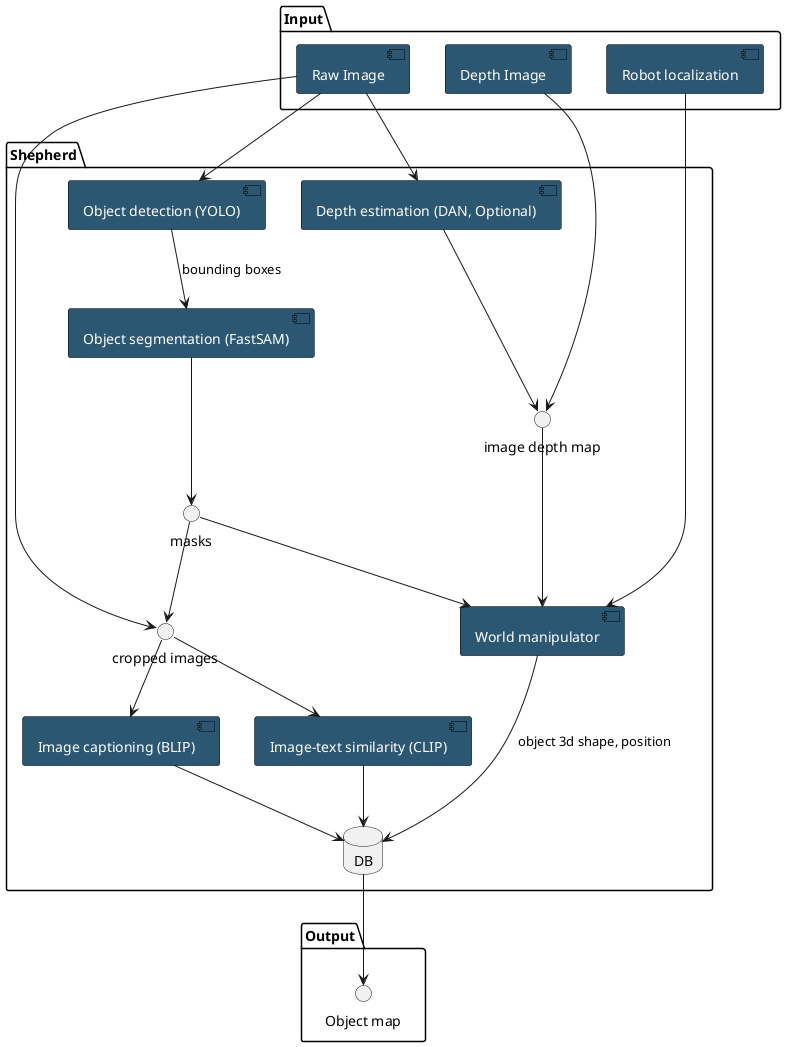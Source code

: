 @startuml
' Style definitions
skinparam componentStyle uml2
skinparam component {
    BackgroundColor #2C5773
    FontColor white
    BorderColor Black
}


package "Input" {
    [Depth Image] as depth_img
    [Raw Image] as raw_img
    [Robot localization] as localization
}

package "Shepherd" {
    ' Components
    [Object detection (YOLO)] as yolo
    [Object segmentation (FastSAM)] as fast_sam
    [Depth estimation (DAN, Optional)] as dan
    [Image-text similarity (CLIP)] as clip
    [World manipulator] as coord_transform
    [Image captioning (BLIP)] as blip
    
    ' Databases    
    database "DB" as db

    ' Data interfaces
    interface "image depth map" as depth_map_if
    interface "masks" as mask_if
    interface "cropped images" as cropped_images_if
}

package "Output" {
    interface "Object map" as object_map
}


' Connections
raw_img --> yolo
raw_img --> dan
dan --> depth_map_if
depth_img --> depth_map_if
yolo --> fast_sam : bounding boxes
fast_sam --> mask_if
raw_img -right-> cropped_images_if
mask_if --> cropped_images_if
cropped_images_if --> clip
cropped_images_if --> blip
blip --> db
clip --> db
localization --> coord_transform
depth_map_if --> coord_transform
mask_if --> coord_transform
coord_transform --> db : object 3d shape, position
db --> object_map

yolo -[hidden]r-> dan
@enduml